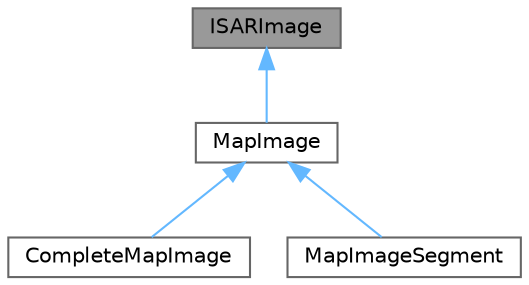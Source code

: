 digraph "ISARImage"
{
 // INTERACTIVE_SVG=YES
 // LATEX_PDF_SIZE
  bgcolor="transparent";
  edge [fontname=Helvetica,fontsize=10,labelfontname=Helvetica,labelfontsize=10];
  node [fontname=Helvetica,fontsize=10,shape=box,height=0.2,width=0.4];
  Node1 [id="Node000001",label="ISARImage",height=0.2,width=0.4,color="gray40", fillcolor="grey60", style="filled", fontcolor="black",tooltip="Интерфейс, описывающий радиолокационное изображение с РЛС."];
  Node1 -> Node2 [id="edge1_Node000001_Node000002",dir="back",color="steelblue1",style="solid",tooltip=" "];
  Node2 [id="Node000002",label="MapImage",height=0.2,width=0.4,color="gray40", fillcolor="white", style="filled",URL="$df/d2b/class_quasar_s_d_k_1_1_map_1_1_map_image.html",tooltip="Абстрактный класс, описывающий радиолокационное изображение в качестве объекта карты."];
  Node2 -> Node3 [id="edge2_Node000002_Node000003",dir="back",color="steelblue1",style="solid",tooltip=" "];
  Node3 [id="Node000003",label="CompleteMapImage",height=0.2,width=0.4,color="gray40", fillcolor="white", style="filled",URL="$dc/dc3/class_quasar_s_d_k_1_1_map_1_1_complete_map_image.html",tooltip="Радиолокационное изображение на карте, сохраненное в файл."];
  Node2 -> Node4 [id="edge3_Node000002_Node000004",dir="back",color="steelblue1",style="solid",tooltip=" "];
  Node4 [id="Node000004",label="MapImageSegment",height=0.2,width=0.4,color="gray40", fillcolor="white", style="filled",URL="$d1/d05/class_quasar_s_d_k_1_1_map_1_1_map_image_segment.html",tooltip="Сегмент или полное радиолокационное изображение на карте, сохраненное в Base64-строке."];
}
